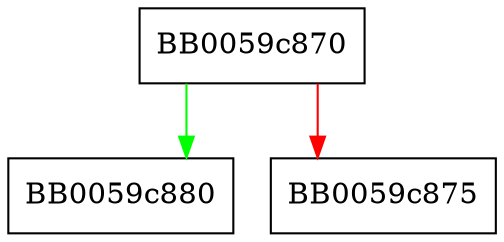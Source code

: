 digraph OSSL_DECODER_INSTANCE_get_input_type {
  node [shape="box"];
  graph [splines=ortho];
  BB0059c870 -> BB0059c880 [color="green"];
  BB0059c870 -> BB0059c875 [color="red"];
}